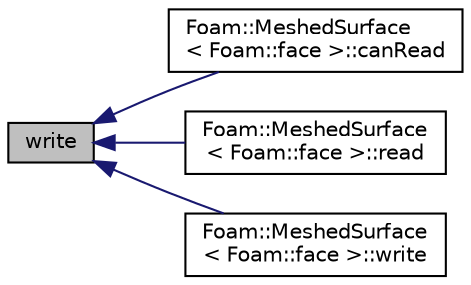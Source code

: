 digraph "write"
{
  bgcolor="transparent";
  edge [fontname="Helvetica",fontsize="10",labelfontname="Helvetica",labelfontsize="10"];
  node [fontname="Helvetica",fontsize="10",shape=record];
  rankdir="LR";
  Node148 [label="write",height=0.2,width=0.4,color="black", fillcolor="grey75", style="filled", fontcolor="black"];
  Node148 -> Node149 [dir="back",color="midnightblue",fontsize="10",style="solid",fontname="Helvetica"];
  Node149 [label="Foam::MeshedSurface\l\< Foam::face \>::canRead",height=0.2,width=0.4,color="black",URL="$a30833.html#aa9369fb58a3d9f8c2d85f7ae0ddcb969",tooltip="Can we read this file format? "];
  Node148 -> Node150 [dir="back",color="midnightblue",fontsize="10",style="solid",fontname="Helvetica"];
  Node150 [label="Foam::MeshedSurface\l\< Foam::face \>::read",height=0.2,width=0.4,color="black",URL="$a30833.html#a8b399ba606eec0c1c103e9531978fb34",tooltip="Read from file. Chooses reader based on explicit extension. "];
  Node148 -> Node151 [dir="back",color="midnightblue",fontsize="10",style="solid",fontname="Helvetica"];
  Node151 [label="Foam::MeshedSurface\l\< Foam::face \>::write",height=0.2,width=0.4,color="black",URL="$a30833.html#a01c3b83ec613ee5baee3f67a188e98b1",tooltip="Generic write routine. Chooses writer based on extension. "];
}
